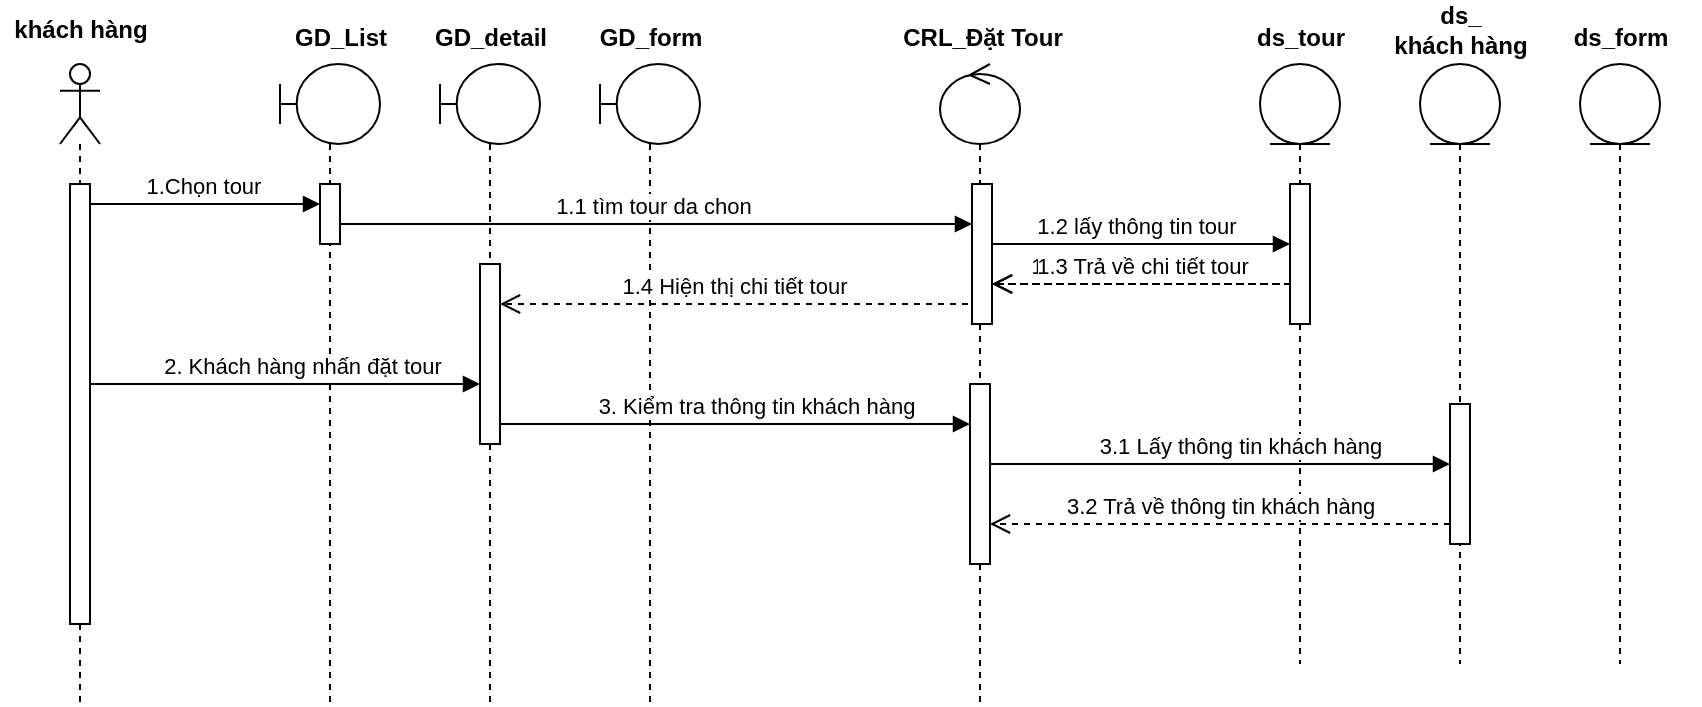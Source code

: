<mxfile version="21.0.6" type="github">
  <diagram name="Page-1" id="2YBvvXClWsGukQMizWep">
    <mxGraphModel dx="499" dy="788" grid="1" gridSize="10" guides="1" tooltips="1" connect="1" arrows="1" fold="1" page="1" pageScale="1" pageWidth="850" pageHeight="1100" math="0" shadow="0">
      <root>
        <mxCell id="0" />
        <mxCell id="1" parent="0" />
        <mxCell id="6XM1rHbZeFFhAdKo88l6-32" value="" style="shape=umlLifeline;perimeter=lifelinePerimeter;whiteSpace=wrap;html=1;container=1;dropTarget=0;collapsible=0;recursiveResize=0;outlineConnect=0;portConstraint=eastwest;newEdgeStyle={&quot;edgeStyle&quot;:&quot;elbowEdgeStyle&quot;,&quot;elbow&quot;:&quot;vertical&quot;,&quot;curved&quot;:0,&quot;rounded&quot;:0};participant=umlActor;" vertex="1" parent="1">
          <mxGeometry x="40" y="200" width="20" height="320" as="geometry" />
        </mxCell>
        <mxCell id="6XM1rHbZeFFhAdKo88l6-50" value="" style="html=1;points=[];perimeter=orthogonalPerimeter;outlineConnect=0;targetShapes=umlLifeline;portConstraint=eastwest;newEdgeStyle={&quot;edgeStyle&quot;:&quot;elbowEdgeStyle&quot;,&quot;elbow&quot;:&quot;vertical&quot;,&quot;curved&quot;:0,&quot;rounded&quot;:0};" vertex="1" parent="6XM1rHbZeFFhAdKo88l6-32">
          <mxGeometry x="5" y="60" width="10" height="220" as="geometry" />
        </mxCell>
        <mxCell id="6XM1rHbZeFFhAdKo88l6-33" value="" style="shape=umlLifeline;perimeter=lifelinePerimeter;whiteSpace=wrap;html=1;container=1;dropTarget=0;collapsible=0;recursiveResize=0;outlineConnect=0;portConstraint=eastwest;newEdgeStyle={&quot;edgeStyle&quot;:&quot;elbowEdgeStyle&quot;,&quot;elbow&quot;:&quot;vertical&quot;,&quot;curved&quot;:0,&quot;rounded&quot;:0};participant=umlBoundary;" vertex="1" parent="1">
          <mxGeometry x="150" y="200" width="50" height="320" as="geometry" />
        </mxCell>
        <mxCell id="6XM1rHbZeFFhAdKo88l6-53" value="" style="html=1;points=[];perimeter=orthogonalPerimeter;outlineConnect=0;targetShapes=umlLifeline;portConstraint=eastwest;newEdgeStyle={&quot;edgeStyle&quot;:&quot;elbowEdgeStyle&quot;,&quot;elbow&quot;:&quot;vertical&quot;,&quot;curved&quot;:0,&quot;rounded&quot;:0};" vertex="1" parent="6XM1rHbZeFFhAdKo88l6-33">
          <mxGeometry x="20" y="60" width="10" height="30" as="geometry" />
        </mxCell>
        <mxCell id="6XM1rHbZeFFhAdKo88l6-35" value="" style="shape=umlLifeline;perimeter=lifelinePerimeter;whiteSpace=wrap;html=1;container=1;dropTarget=0;collapsible=0;recursiveResize=0;outlineConnect=0;portConstraint=eastwest;newEdgeStyle={&quot;edgeStyle&quot;:&quot;elbowEdgeStyle&quot;,&quot;elbow&quot;:&quot;vertical&quot;,&quot;curved&quot;:0,&quot;rounded&quot;:0};participant=umlBoundary;" vertex="1" parent="1">
          <mxGeometry x="230" y="200" width="50" height="320" as="geometry" />
        </mxCell>
        <mxCell id="6XM1rHbZeFFhAdKo88l6-54" value="" style="html=1;points=[];perimeter=orthogonalPerimeter;outlineConnect=0;targetShapes=umlLifeline;portConstraint=eastwest;newEdgeStyle={&quot;edgeStyle&quot;:&quot;elbowEdgeStyle&quot;,&quot;elbow&quot;:&quot;vertical&quot;,&quot;curved&quot;:0,&quot;rounded&quot;:0};" vertex="1" parent="6XM1rHbZeFFhAdKo88l6-35">
          <mxGeometry x="20" y="100" width="10" height="90" as="geometry" />
        </mxCell>
        <mxCell id="6XM1rHbZeFFhAdKo88l6-36" value="" style="shape=umlLifeline;perimeter=lifelinePerimeter;whiteSpace=wrap;html=1;container=1;dropTarget=0;collapsible=0;recursiveResize=0;outlineConnect=0;portConstraint=eastwest;newEdgeStyle={&quot;edgeStyle&quot;:&quot;elbowEdgeStyle&quot;,&quot;elbow&quot;:&quot;vertical&quot;,&quot;curved&quot;:0,&quot;rounded&quot;:0};participant=umlBoundary;" vertex="1" parent="1">
          <mxGeometry x="310" y="200" width="50" height="320" as="geometry" />
        </mxCell>
        <mxCell id="6XM1rHbZeFFhAdKo88l6-37" value="" style="shape=umlLifeline;perimeter=lifelinePerimeter;whiteSpace=wrap;html=1;container=1;dropTarget=0;collapsible=0;recursiveResize=0;outlineConnect=0;portConstraint=eastwest;newEdgeStyle={&quot;edgeStyle&quot;:&quot;elbowEdgeStyle&quot;,&quot;elbow&quot;:&quot;vertical&quot;,&quot;curved&quot;:0,&quot;rounded&quot;:0};participant=umlControl;" vertex="1" parent="1">
          <mxGeometry x="480" y="200" width="40" height="320" as="geometry" />
        </mxCell>
        <mxCell id="6XM1rHbZeFFhAdKo88l6-57" value="" style="html=1;points=[];perimeter=orthogonalPerimeter;outlineConnect=0;targetShapes=umlLifeline;portConstraint=eastwest;newEdgeStyle={&quot;edgeStyle&quot;:&quot;elbowEdgeStyle&quot;,&quot;elbow&quot;:&quot;vertical&quot;,&quot;curved&quot;:0,&quot;rounded&quot;:0};" vertex="1" parent="6XM1rHbZeFFhAdKo88l6-37">
          <mxGeometry x="16" y="60" width="10" height="70" as="geometry" />
        </mxCell>
        <mxCell id="6XM1rHbZeFFhAdKo88l6-68" value="" style="html=1;points=[];perimeter=orthogonalPerimeter;outlineConnect=0;targetShapes=umlLifeline;portConstraint=eastwest;newEdgeStyle={&quot;edgeStyle&quot;:&quot;elbowEdgeStyle&quot;,&quot;elbow&quot;:&quot;vertical&quot;,&quot;curved&quot;:0,&quot;rounded&quot;:0};" vertex="1" parent="6XM1rHbZeFFhAdKo88l6-37">
          <mxGeometry x="15" y="160" width="10" height="90" as="geometry" />
        </mxCell>
        <mxCell id="6XM1rHbZeFFhAdKo88l6-39" value="" style="shape=umlLifeline;perimeter=lifelinePerimeter;whiteSpace=wrap;html=1;container=1;dropTarget=0;collapsible=0;recursiveResize=0;outlineConnect=0;portConstraint=eastwest;newEdgeStyle={&quot;edgeStyle&quot;:&quot;elbowEdgeStyle&quot;,&quot;elbow&quot;:&quot;vertical&quot;,&quot;curved&quot;:0,&quot;rounded&quot;:0};participant=umlEntity;" vertex="1" parent="1">
          <mxGeometry x="640" y="200" width="40" height="300" as="geometry" />
        </mxCell>
        <mxCell id="6XM1rHbZeFFhAdKo88l6-58" value="" style="html=1;points=[];perimeter=orthogonalPerimeter;outlineConnect=0;targetShapes=umlLifeline;portConstraint=eastwest;newEdgeStyle={&quot;edgeStyle&quot;:&quot;elbowEdgeStyle&quot;,&quot;elbow&quot;:&quot;vertical&quot;,&quot;curved&quot;:0,&quot;rounded&quot;:0};" vertex="1" parent="6XM1rHbZeFFhAdKo88l6-39">
          <mxGeometry x="15" y="60" width="10" height="70" as="geometry" />
        </mxCell>
        <mxCell id="6XM1rHbZeFFhAdKo88l6-40" value="" style="shape=umlLifeline;perimeter=lifelinePerimeter;whiteSpace=wrap;html=1;container=1;dropTarget=0;collapsible=0;recursiveResize=0;outlineConnect=0;portConstraint=eastwest;newEdgeStyle={&quot;edgeStyle&quot;:&quot;elbowEdgeStyle&quot;,&quot;elbow&quot;:&quot;vertical&quot;,&quot;curved&quot;:0,&quot;rounded&quot;:0};participant=umlEntity;" vertex="1" parent="1">
          <mxGeometry x="720" y="200" width="40" height="300" as="geometry" />
        </mxCell>
        <mxCell id="6XM1rHbZeFFhAdKo88l6-65" value="" style="html=1;points=[];perimeter=orthogonalPerimeter;outlineConnect=0;targetShapes=umlLifeline;portConstraint=eastwest;newEdgeStyle={&quot;edgeStyle&quot;:&quot;elbowEdgeStyle&quot;,&quot;elbow&quot;:&quot;vertical&quot;,&quot;curved&quot;:0,&quot;rounded&quot;:0};" vertex="1" parent="6XM1rHbZeFFhAdKo88l6-40">
          <mxGeometry x="15" y="170" width="10" height="70" as="geometry" />
        </mxCell>
        <mxCell id="6XM1rHbZeFFhAdKo88l6-41" value="" style="shape=umlLifeline;perimeter=lifelinePerimeter;whiteSpace=wrap;html=1;container=1;dropTarget=0;collapsible=0;recursiveResize=0;outlineConnect=0;portConstraint=eastwest;newEdgeStyle={&quot;edgeStyle&quot;:&quot;elbowEdgeStyle&quot;,&quot;elbow&quot;:&quot;vertical&quot;,&quot;curved&quot;:0,&quot;rounded&quot;:0};participant=umlEntity;" vertex="1" parent="1">
          <mxGeometry x="800" y="200" width="40" height="300" as="geometry" />
        </mxCell>
        <mxCell id="6XM1rHbZeFFhAdKo88l6-42" value="khách hàng" style="text;align=center;fontStyle=1;verticalAlign=middle;spacingLeft=3;spacingRight=3;strokeColor=none;rotatable=0;points=[[0,0.5],[1,0.5]];portConstraint=eastwest;html=1;" vertex="1" parent="1">
          <mxGeometry x="10" y="170" width="80" height="26" as="geometry" />
        </mxCell>
        <mxCell id="6XM1rHbZeFFhAdKo88l6-43" value="GD_List" style="text;align=center;fontStyle=1;verticalAlign=middle;spacingLeft=3;spacingRight=3;strokeColor=none;rotatable=0;points=[[0,0.5],[1,0.5]];portConstraint=eastwest;html=1;" vertex="1" parent="1">
          <mxGeometry x="140" y="174" width="80" height="26" as="geometry" />
        </mxCell>
        <mxCell id="6XM1rHbZeFFhAdKo88l6-44" value="GD_detail" style="text;align=center;fontStyle=1;verticalAlign=middle;spacingLeft=3;spacingRight=3;strokeColor=none;rotatable=0;points=[[0,0.5],[1,0.5]];portConstraint=eastwest;html=1;" vertex="1" parent="1">
          <mxGeometry x="215" y="174" width="80" height="26" as="geometry" />
        </mxCell>
        <mxCell id="6XM1rHbZeFFhAdKo88l6-45" value="GD_form" style="text;align=center;fontStyle=1;verticalAlign=middle;spacingLeft=3;spacingRight=3;strokeColor=none;rotatable=0;points=[[0,0.5],[1,0.5]];portConstraint=eastwest;html=1;" vertex="1" parent="1">
          <mxGeometry x="295" y="174" width="80" height="26" as="geometry" />
        </mxCell>
        <mxCell id="6XM1rHbZeFFhAdKo88l6-46" value="CRL_Đặt Tour" style="text;align=center;fontStyle=1;verticalAlign=middle;spacingLeft=3;spacingRight=3;strokeColor=none;rotatable=0;points=[[0,0.5],[1,0.5]];portConstraint=eastwest;html=1;" vertex="1" parent="1">
          <mxGeometry x="461" y="174" width="80" height="26" as="geometry" />
        </mxCell>
        <mxCell id="6XM1rHbZeFFhAdKo88l6-47" value="ds_&lt;br&gt;khách hàng" style="text;align=center;fontStyle=1;verticalAlign=middle;spacingLeft=3;spacingRight=3;strokeColor=none;rotatable=0;points=[[0,0.5],[1,0.5]];portConstraint=eastwest;html=1;" vertex="1" parent="1">
          <mxGeometry x="700" y="170" width="80" height="26" as="geometry" />
        </mxCell>
        <mxCell id="6XM1rHbZeFFhAdKo88l6-48" value="ds_tour" style="text;align=center;fontStyle=1;verticalAlign=middle;spacingLeft=3;spacingRight=3;strokeColor=none;rotatable=0;points=[[0,0.5],[1,0.5]];portConstraint=eastwest;html=1;" vertex="1" parent="1">
          <mxGeometry x="620" y="174" width="80" height="26" as="geometry" />
        </mxCell>
        <mxCell id="6XM1rHbZeFFhAdKo88l6-49" value="ds_form" style="text;align=center;fontStyle=1;verticalAlign=middle;spacingLeft=3;spacingRight=3;strokeColor=none;rotatable=0;points=[[0,0.5],[1,0.5]];portConstraint=eastwest;html=1;" vertex="1" parent="1">
          <mxGeometry x="780" y="174" width="80" height="26" as="geometry" />
        </mxCell>
        <mxCell id="6XM1rHbZeFFhAdKo88l6-55" value="1.Chọn tour&amp;nbsp;" style="html=1;verticalAlign=bottom;endArrow=block;edgeStyle=elbowEdgeStyle;elbow=vertical;curved=0;rounded=0;" edge="1" parent="1" source="6XM1rHbZeFFhAdKo88l6-50">
          <mxGeometry width="80" relative="1" as="geometry">
            <mxPoint x="60" y="270" as="sourcePoint" />
            <mxPoint x="170" y="270" as="targetPoint" />
          </mxGeometry>
        </mxCell>
        <mxCell id="6XM1rHbZeFFhAdKo88l6-56" value="1.1 tìm tour da chon&amp;nbsp;" style="html=1;verticalAlign=bottom;endArrow=block;edgeStyle=elbowEdgeStyle;elbow=vertical;curved=0;rounded=0;" edge="1" parent="1" target="6XM1rHbZeFFhAdKo88l6-57">
          <mxGeometry width="80" relative="1" as="geometry">
            <mxPoint x="180" y="280" as="sourcePoint" />
            <mxPoint x="490" y="280" as="targetPoint" />
          </mxGeometry>
        </mxCell>
        <mxCell id="6XM1rHbZeFFhAdKo88l6-59" value="1.2 lấy thông tin tour" style="html=1;verticalAlign=bottom;endArrow=block;edgeStyle=elbowEdgeStyle;elbow=vertical;curved=0;rounded=0;" edge="1" parent="1" source="6XM1rHbZeFFhAdKo88l6-57" target="6XM1rHbZeFFhAdKo88l6-58">
          <mxGeometry x="-0.036" width="80" relative="1" as="geometry">
            <mxPoint x="510" y="290.15" as="sourcePoint" />
            <mxPoint x="650" y="290" as="targetPoint" />
            <Array as="points">
              <mxPoint x="580" y="290" />
              <mxPoint x="590" y="280" />
            </Array>
            <mxPoint as="offset" />
          </mxGeometry>
        </mxCell>
        <mxCell id="6XM1rHbZeFFhAdKo88l6-60" value="1.3 Trả về chi tiết tour" style="html=1;verticalAlign=bottom;endArrow=open;dashed=1;endSize=8;edgeStyle=elbowEdgeStyle;elbow=vertical;curved=0;rounded=0;" edge="1" parent="1" target="6XM1rHbZeFFhAdKo88l6-57">
          <mxGeometry relative="1" as="geometry">
            <mxPoint x="650" y="310" as="sourcePoint" />
            <mxPoint x="400" y="340" as="targetPoint" />
            <Array as="points">
              <mxPoint x="590" y="310" />
            </Array>
          </mxGeometry>
        </mxCell>
        <mxCell id="6XM1rHbZeFFhAdKo88l6-61" value="1.4 Hiện thị chi tiết tour" style="html=1;verticalAlign=bottom;endArrow=open;dashed=1;endSize=8;edgeStyle=elbowEdgeStyle;elbow=vertical;curved=0;rounded=0;" edge="1" parent="1">
          <mxGeometry relative="1" as="geometry">
            <mxPoint x="494" y="320" as="sourcePoint" />
            <mxPoint x="260" y="320" as="targetPoint" />
            <Array as="points">
              <mxPoint x="424" y="320" />
            </Array>
          </mxGeometry>
        </mxCell>
        <mxCell id="6XM1rHbZeFFhAdKo88l6-62" value="1.3 Trả về chi tiết tour" style="html=1;verticalAlign=bottom;endArrow=open;dashed=1;endSize=8;edgeStyle=elbowEdgeStyle;elbow=vertical;curved=0;rounded=0;" edge="1" parent="1" source="6XM1rHbZeFFhAdKo88l6-58" target="6XM1rHbZeFFhAdKo88l6-57">
          <mxGeometry relative="1" as="geometry">
            <mxPoint x="650" y="310" as="sourcePoint" />
            <mxPoint x="506" y="310" as="targetPoint" />
            <Array as="points">
              <mxPoint x="590" y="310" />
            </Array>
          </mxGeometry>
        </mxCell>
        <mxCell id="6XM1rHbZeFFhAdKo88l6-63" value="2. Khách hàng nhấn đặt tour" style="html=1;verticalAlign=bottom;endArrow=block;edgeStyle=elbowEdgeStyle;elbow=vertical;curved=0;rounded=0;" edge="1" parent="1" source="6XM1rHbZeFFhAdKo88l6-50" target="6XM1rHbZeFFhAdKo88l6-54">
          <mxGeometry x="0.077" width="80" relative="1" as="geometry">
            <mxPoint x="60" y="349.5" as="sourcePoint" />
            <mxPoint x="175" y="349.5" as="targetPoint" />
            <Array as="points">
              <mxPoint x="100" y="360" />
            </Array>
            <mxPoint x="1" as="offset" />
          </mxGeometry>
        </mxCell>
        <mxCell id="6XM1rHbZeFFhAdKo88l6-64" value="3. Kiểm tra thông tin khách hàng" style="html=1;verticalAlign=bottom;endArrow=block;edgeStyle=elbowEdgeStyle;elbow=vertical;curved=0;rounded=0;" edge="1" parent="1" target="6XM1rHbZeFFhAdKo88l6-68">
          <mxGeometry x="0.077" width="80" relative="1" as="geometry">
            <mxPoint x="260" y="380" as="sourcePoint" />
            <mxPoint x="490" y="380" as="targetPoint" />
            <Array as="points">
              <mxPoint x="305" y="380" />
            </Array>
            <mxPoint x="1" as="offset" />
          </mxGeometry>
        </mxCell>
        <mxCell id="6XM1rHbZeFFhAdKo88l6-66" value="3.1 Lấy thông tin khách hàng" style="html=1;verticalAlign=bottom;endArrow=block;edgeStyle=elbowEdgeStyle;elbow=vertical;curved=0;rounded=0;" edge="1" parent="1" source="6XM1rHbZeFFhAdKo88l6-68" target="6XM1rHbZeFFhAdKo88l6-65">
          <mxGeometry x="0.077" width="80" relative="1" as="geometry">
            <mxPoint x="520" y="400" as="sourcePoint" />
            <mxPoint x="730" y="400" as="targetPoint" />
            <Array as="points">
              <mxPoint x="700" y="400" />
            </Array>
            <mxPoint x="1" as="offset" />
          </mxGeometry>
        </mxCell>
        <mxCell id="6XM1rHbZeFFhAdKo88l6-67" value="3.2 Trả về thông tin khách hàng" style="html=1;verticalAlign=bottom;endArrow=open;dashed=1;endSize=8;edgeStyle=elbowEdgeStyle;elbow=vertical;curved=0;rounded=0;" edge="1" parent="1" source="6XM1rHbZeFFhAdKo88l6-65" target="6XM1rHbZeFFhAdKo88l6-68">
          <mxGeometry relative="1" as="geometry">
            <mxPoint x="710" y="430" as="sourcePoint" />
            <mxPoint x="510" y="430" as="targetPoint" />
            <Array as="points">
              <mxPoint x="680" y="430" />
            </Array>
          </mxGeometry>
        </mxCell>
      </root>
    </mxGraphModel>
  </diagram>
</mxfile>
